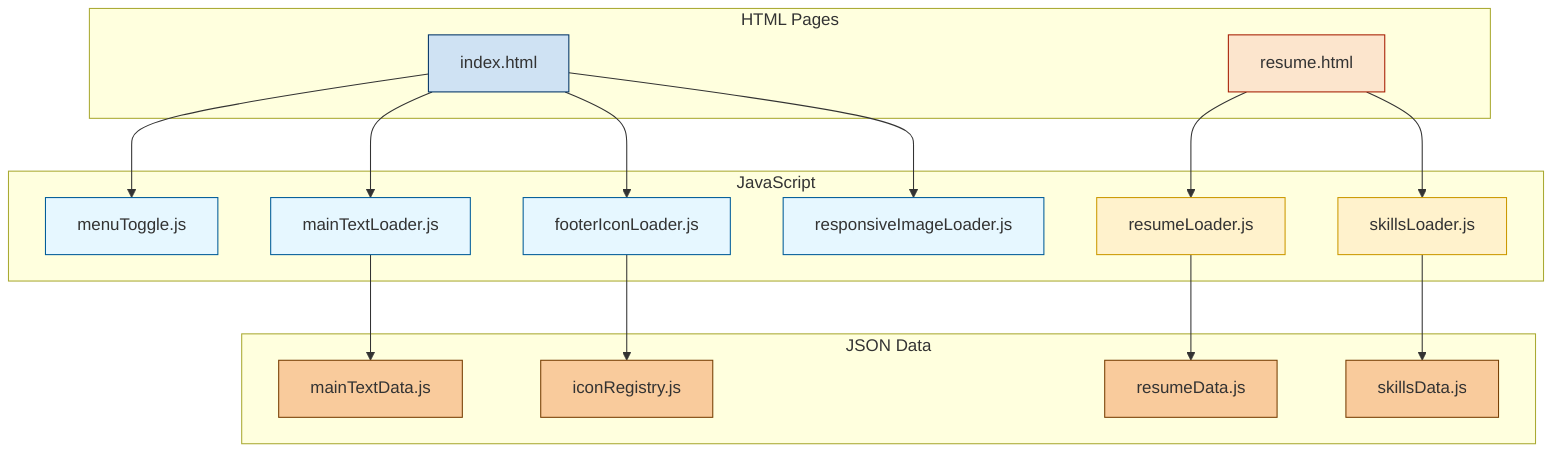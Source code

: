 graph TD

  subgraph HTMLPages [HTML Pages]
    Home[index.html]
    Resume[resume.html]
  end

  subgraph JavaScript [JavaScript]
    MenuToggle[menuToggle.js]
    MainText[mainTextLoader.js]
    FooterIcons[footerIconLoader.js]
    ResponsiveImages[responsiveImageLoader.js]
    ResumeLoader[resumeLoader.js]
    SkillsLoader[skillsLoader.js]
  end

  subgraph JSONData [JSON Data]
    MainTextData[mainTextData.js]
    IconRegistry[iconRegistry.js]
    ResumeData[resumeData.js]
    SkillsData[skillsData.js]
  end

  Home --> MenuToggle
  Home --> MainText
  Home --> FooterIcons
  Home --> ResponsiveImages
  Resume --> ResumeLoader
  Resume --> SkillsLoader
  MainText --> MainTextData
  FooterIcons --> IconRegistry
  ResumeLoader --> ResumeData
  SkillsLoader --> SkillsData
  style Home fill:#cfe2f3,stroke:#036,stroke-width:1px
  style Resume fill:#fce5cd,stroke:#a61c00
  style MenuToggle fill:#e6f7ff,stroke:#005c99
  style MainText fill:#e6f7ff,stroke:#005c99
  style FooterIcons fill:#e6f7ff,stroke:#005c99
  style ResponsiveImages fill:#e6f7ff,stroke:#005c99
  style ResumeLoader fill:#fff2cc,stroke:#cc9900
  style SkillsLoader fill:#fff2cc,stroke:#cc9900
  style ResumeData fill:#f9cb9c,stroke:#783f04
  style SkillsData fill:#f9cb9c,stroke:#783f04
  style IconRegistry fill:#f9cb9c,stroke:#783f04
  style MainTextData fill:#f9cb9c,stroke:#783f04